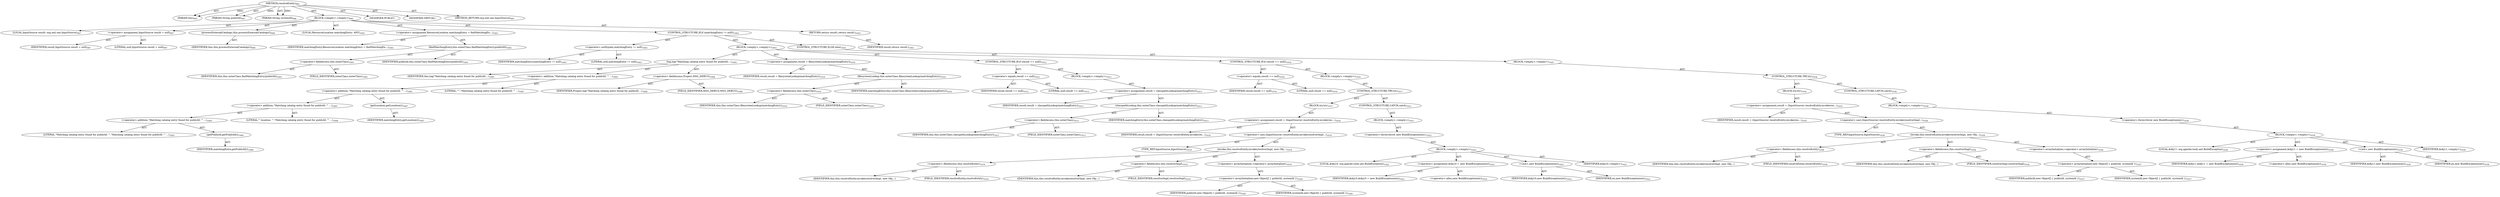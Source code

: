 digraph "resolveEntity" {  
"111669149726" [label = <(METHOD,resolveEntity)<SUB>995</SUB>> ]
"115964117018" [label = <(PARAM,this)<SUB>995</SUB>> ]
"115964117055" [label = <(PARAM,String publicId)<SUB>995</SUB>> ]
"115964117056" [label = <(PARAM,String systemId)<SUB>996</SUB>> ]
"25769803894" [label = <(BLOCK,&lt;empty&gt;,&lt;empty&gt;)<SUB>996</SUB>> ]
"94489280575" [label = <(LOCAL,InputSource result: org.xml.sax.InputSource)<SUB>997</SUB>> ]
"30064771606" [label = <(&lt;operator&gt;.assignment,InputSource result = null)<SUB>997</SUB>> ]
"68719477214" [label = <(IDENTIFIER,result,InputSource result = null)<SUB>997</SUB>> ]
"90194313324" [label = <(LITERAL,null,InputSource result = null)<SUB>997</SUB>> ]
"30064771607" [label = <(processExternalCatalogs,this.processExternalCatalogs())<SUB>999</SUB>> ]
"68719476835" [label = <(IDENTIFIER,this,this.processExternalCatalogs())<SUB>999</SUB>> ]
"94489280576" [label = <(LOCAL,ResourceLocation matchingEntry: ANY)<SUB>1001</SUB>> ]
"30064771608" [label = <(&lt;operator&gt;.assignment,ResourceLocation matchingEntry = findMatchingEn...)<SUB>1001</SUB>> ]
"68719477215" [label = <(IDENTIFIER,matchingEntry,ResourceLocation matchingEntry = findMatchingEn...)<SUB>1001</SUB>> ]
"30064771609" [label = <(findMatchingEntry,this.outerClass.findMatchingEntry(publicId))<SUB>1001</SUB>> ]
"30064771610" [label = <(&lt;operator&gt;.fieldAccess,this.outerClass)<SUB>1001</SUB>> ]
"68719476836" [label = <(IDENTIFIER,this,this.outerClass.findMatchingEntry(publicId))<SUB>1001</SUB>> ]
"55834574928" [label = <(FIELD_IDENTIFIER,outerClass,outerClass)<SUB>1001</SUB>> ]
"68719477216" [label = <(IDENTIFIER,publicId,this.outerClass.findMatchingEntry(publicId))<SUB>1001</SUB>> ]
"47244640333" [label = <(CONTROL_STRUCTURE,IF,if (matchingEntry != null))<SUB>1003</SUB>> ]
"30064771611" [label = <(&lt;operator&gt;.notEquals,matchingEntry != null)<SUB>1003</SUB>> ]
"68719477217" [label = <(IDENTIFIER,matchingEntry,matchingEntry != null)<SUB>1003</SUB>> ]
"90194313325" [label = <(LITERAL,null,matchingEntry != null)<SUB>1003</SUB>> ]
"25769803895" [label = <(BLOCK,&lt;empty&gt;,&lt;empty&gt;)<SUB>1003</SUB>> ]
"30064771612" [label = <(log,log(&quot;Matching catalog entry found for publicId:...)<SUB>1005</SUB>> ]
"68719476837" [label = <(IDENTIFIER,this,log(&quot;Matching catalog entry found for publicId:...)<SUB>1005</SUB>> ]
"30064771613" [label = <(&lt;operator&gt;.addition,&quot;Matching catalog entry found for publicId: '&quot; ...)<SUB>1005</SUB>> ]
"30064771614" [label = <(&lt;operator&gt;.addition,&quot;Matching catalog entry found for publicId: '&quot; ...)<SUB>1005</SUB>> ]
"30064771615" [label = <(&lt;operator&gt;.addition,&quot;Matching catalog entry found for publicId: '&quot; ...)<SUB>1005</SUB>> ]
"30064771616" [label = <(&lt;operator&gt;.addition,&quot;Matching catalog entry found for publicId: '&quot; ...)<SUB>1005</SUB>> ]
"90194313326" [label = <(LITERAL,&quot;Matching catalog entry found for publicId: '&quot;,&quot;Matching catalog entry found for publicId: '&quot; ...)<SUB>1005</SUB>> ]
"30064771617" [label = <(getPublicId,getPublicId())<SUB>1006</SUB>> ]
"68719477218" [label = <(IDENTIFIER,matchingEntry,getPublicId())<SUB>1006</SUB>> ]
"90194313327" [label = <(LITERAL,&quot;' location: '&quot;,&quot;Matching catalog entry found for publicId: '&quot; ...)<SUB>1006</SUB>> ]
"30064771618" [label = <(getLocation,getLocation())<SUB>1007</SUB>> ]
"68719477219" [label = <(IDENTIFIER,matchingEntry,getLocation())<SUB>1007</SUB>> ]
"90194313328" [label = <(LITERAL,&quot;'&quot;,&quot;Matching catalog entry found for publicId: '&quot; ...)<SUB>1007</SUB>> ]
"30064771619" [label = <(&lt;operator&gt;.fieldAccess,Project.MSG_DEBUG)<SUB>1008</SUB>> ]
"68719477220" [label = <(IDENTIFIER,Project,log(&quot;Matching catalog entry found for publicId:...)<SUB>1008</SUB>> ]
"55834574929" [label = <(FIELD_IDENTIFIER,MSG_DEBUG,MSG_DEBUG)<SUB>1008</SUB>> ]
"30064771620" [label = <(&lt;operator&gt;.assignment,result = filesystemLookup(matchingEntry))<SUB>1010</SUB>> ]
"68719477221" [label = <(IDENTIFIER,result,result = filesystemLookup(matchingEntry))<SUB>1010</SUB>> ]
"30064771621" [label = <(filesystemLookup,this.outerClass.filesystemLookup(matchingEntry))<SUB>1010</SUB>> ]
"30064771622" [label = <(&lt;operator&gt;.fieldAccess,this.outerClass)<SUB>1010</SUB>> ]
"68719476838" [label = <(IDENTIFIER,this,this.outerClass.filesystemLookup(matchingEntry))<SUB>1010</SUB>> ]
"55834574930" [label = <(FIELD_IDENTIFIER,outerClass,outerClass)<SUB>1010</SUB>> ]
"68719477222" [label = <(IDENTIFIER,matchingEntry,this.outerClass.filesystemLookup(matchingEntry))<SUB>1010</SUB>> ]
"47244640334" [label = <(CONTROL_STRUCTURE,IF,if (result == null))<SUB>1012</SUB>> ]
"30064771623" [label = <(&lt;operator&gt;.equals,result == null)<SUB>1012</SUB>> ]
"68719477223" [label = <(IDENTIFIER,result,result == null)<SUB>1012</SUB>> ]
"90194313329" [label = <(LITERAL,null,result == null)<SUB>1012</SUB>> ]
"25769803896" [label = <(BLOCK,&lt;empty&gt;,&lt;empty&gt;)<SUB>1012</SUB>> ]
"30064771624" [label = <(&lt;operator&gt;.assignment,result = classpathLookup(matchingEntry))<SUB>1013</SUB>> ]
"68719477224" [label = <(IDENTIFIER,result,result = classpathLookup(matchingEntry))<SUB>1013</SUB>> ]
"30064771625" [label = <(classpathLookup,this.outerClass.classpathLookup(matchingEntry))<SUB>1013</SUB>> ]
"30064771626" [label = <(&lt;operator&gt;.fieldAccess,this.outerClass)<SUB>1013</SUB>> ]
"68719476839" [label = <(IDENTIFIER,this,this.outerClass.classpathLookup(matchingEntry))<SUB>1013</SUB>> ]
"55834574931" [label = <(FIELD_IDENTIFIER,outerClass,outerClass)<SUB>1013</SUB>> ]
"68719477225" [label = <(IDENTIFIER,matchingEntry,this.outerClass.classpathLookup(matchingEntry))<SUB>1013</SUB>> ]
"47244640335" [label = <(CONTROL_STRUCTURE,IF,if (result == null))<SUB>1016</SUB>> ]
"30064771627" [label = <(&lt;operator&gt;.equals,result == null)<SUB>1016</SUB>> ]
"68719477226" [label = <(IDENTIFIER,result,result == null)<SUB>1016</SUB>> ]
"90194313330" [label = <(LITERAL,null,result == null)<SUB>1016</SUB>> ]
"25769803897" [label = <(BLOCK,&lt;empty&gt;,&lt;empty&gt;)<SUB>1016</SUB>> ]
"47244640336" [label = <(CONTROL_STRUCTURE,TRY,try)<SUB>1017</SUB>> ]
"25769803898" [label = <(BLOCK,try,try)<SUB>1017</SUB>> ]
"30064771628" [label = <(&lt;operator&gt;.assignment,result = (InputSource) resolveEntity.invoke(res...)<SUB>1018</SUB>> ]
"68719477227" [label = <(IDENTIFIER,result,result = (InputSource) resolveEntity.invoke(res...)<SUB>1018</SUB>> ]
"30064771629" [label = <(&lt;operator&gt;.cast,(InputSource) resolveEntity.invoke(resolverImpl...)<SUB>1019</SUB>> ]
"180388626443" [label = <(TYPE_REF,InputSource,InputSource)<SUB>1019</SUB>> ]
"30064771630" [label = <(invoke,this.resolveEntity.invoke(resolverImpl, new Obj...)<SUB>1019</SUB>> ]
"30064771631" [label = <(&lt;operator&gt;.fieldAccess,this.resolveEntity)<SUB>1019</SUB>> ]
"68719477228" [label = <(IDENTIFIER,this,this.resolveEntity.invoke(resolverImpl, new Obj...)> ]
"55834574932" [label = <(FIELD_IDENTIFIER,resolveEntity,resolveEntity)<SUB>1019</SUB>> ]
"30064771632" [label = <(&lt;operator&gt;.fieldAccess,this.resolverImpl)<SUB>1019</SUB>> ]
"68719477229" [label = <(IDENTIFIER,this,this.resolveEntity.invoke(resolverImpl, new Obj...)> ]
"55834574933" [label = <(FIELD_IDENTIFIER,resolverImpl,resolverImpl)<SUB>1019</SUB>> ]
"30064771633" [label = <(&lt;operator&gt;.arrayInitializer,&lt;operator&gt;.arrayInitializer)<SUB>1019</SUB>> ]
"30064771634" [label = <(&lt;operator&gt;.arrayInitializer,new Object[] { publicId, systemId })<SUB>1020</SUB>> ]
"68719477230" [label = <(IDENTIFIER,publicId,new Object[] { publicId, systemId })<SUB>1020</SUB>> ]
"68719477231" [label = <(IDENTIFIER,systemId,new Object[] { publicId, systemId })<SUB>1020</SUB>> ]
"47244640337" [label = <(CONTROL_STRUCTURE,CATCH,catch)<SUB>1021</SUB>> ]
"25769803899" [label = <(BLOCK,&lt;empty&gt;,&lt;empty&gt;)<SUB>1021</SUB>> ]
"30064771635" [label = <(&lt;operator&gt;.throw,throw new BuildException(ex);)<SUB>1022</SUB>> ]
"25769803900" [label = <(BLOCK,&lt;empty&gt;,&lt;empty&gt;)<SUB>1022</SUB>> ]
"94489280577" [label = <(LOCAL,$obj10: org.apache.tools.ant.BuildException)<SUB>1022</SUB>> ]
"30064771636" [label = <(&lt;operator&gt;.assignment,$obj10 = new BuildException(ex))<SUB>1022</SUB>> ]
"68719477232" [label = <(IDENTIFIER,$obj10,$obj10 = new BuildException(ex))<SUB>1022</SUB>> ]
"30064771637" [label = <(&lt;operator&gt;.alloc,new BuildException(ex))<SUB>1022</SUB>> ]
"30064771638" [label = <(&lt;init&gt;,new BuildException(ex))<SUB>1022</SUB>> ]
"68719477233" [label = <(IDENTIFIER,$obj10,new BuildException(ex))<SUB>1022</SUB>> ]
"68719477234" [label = <(IDENTIFIER,ex,new BuildException(ex))<SUB>1022</SUB>> ]
"68719477235" [label = <(IDENTIFIER,$obj10,&lt;empty&gt;)<SUB>1022</SUB>> ]
"47244640338" [label = <(CONTROL_STRUCTURE,ELSE,else)<SUB>1025</SUB>> ]
"25769803901" [label = <(BLOCK,&lt;empty&gt;,&lt;empty&gt;)<SUB>1025</SUB>> ]
"47244640339" [label = <(CONTROL_STRUCTURE,TRY,try)<SUB>1034</SUB>> ]
"25769803902" [label = <(BLOCK,try,try)<SUB>1034</SUB>> ]
"30064771639" [label = <(&lt;operator&gt;.assignment,result = (InputSource) resolveEntity.invoke(res...)<SUB>1035</SUB>> ]
"68719477236" [label = <(IDENTIFIER,result,result = (InputSource) resolveEntity.invoke(res...)<SUB>1035</SUB>> ]
"30064771640" [label = <(&lt;operator&gt;.cast,(InputSource) resolveEntity.invoke(resolverImpl...)<SUB>1036</SUB>> ]
"180388626444" [label = <(TYPE_REF,InputSource,InputSource)<SUB>1036</SUB>> ]
"30064771641" [label = <(invoke,this.resolveEntity.invoke(resolverImpl, new Obj...)<SUB>1036</SUB>> ]
"30064771642" [label = <(&lt;operator&gt;.fieldAccess,this.resolveEntity)<SUB>1036</SUB>> ]
"68719477237" [label = <(IDENTIFIER,this,this.resolveEntity.invoke(resolverImpl, new Obj...)> ]
"55834574934" [label = <(FIELD_IDENTIFIER,resolveEntity,resolveEntity)<SUB>1036</SUB>> ]
"30064771643" [label = <(&lt;operator&gt;.fieldAccess,this.resolverImpl)<SUB>1036</SUB>> ]
"68719477238" [label = <(IDENTIFIER,this,this.resolveEntity.invoke(resolverImpl, new Obj...)> ]
"55834574935" [label = <(FIELD_IDENTIFIER,resolverImpl,resolverImpl)<SUB>1036</SUB>> ]
"30064771644" [label = <(&lt;operator&gt;.arrayInitializer,&lt;operator&gt;.arrayInitializer)<SUB>1036</SUB>> ]
"30064771645" [label = <(&lt;operator&gt;.arrayInitializer,new Object[] { publicId, systemId })<SUB>1037</SUB>> ]
"68719477239" [label = <(IDENTIFIER,publicId,new Object[] { publicId, systemId })<SUB>1037</SUB>> ]
"68719477240" [label = <(IDENTIFIER,systemId,new Object[] { publicId, systemId })<SUB>1037</SUB>> ]
"47244640340" [label = <(CONTROL_STRUCTURE,CATCH,catch)<SUB>1038</SUB>> ]
"25769803903" [label = <(BLOCK,&lt;empty&gt;,&lt;empty&gt;)<SUB>1038</SUB>> ]
"30064771646" [label = <(&lt;operator&gt;.throw,throw new BuildException(ex);)<SUB>1039</SUB>> ]
"25769803904" [label = <(BLOCK,&lt;empty&gt;,&lt;empty&gt;)<SUB>1039</SUB>> ]
"94489280578" [label = <(LOCAL,$obj11: org.apache.tools.ant.BuildException)<SUB>1039</SUB>> ]
"30064771647" [label = <(&lt;operator&gt;.assignment,$obj11 = new BuildException(ex))<SUB>1039</SUB>> ]
"68719477241" [label = <(IDENTIFIER,$obj11,$obj11 = new BuildException(ex))<SUB>1039</SUB>> ]
"30064771648" [label = <(&lt;operator&gt;.alloc,new BuildException(ex))<SUB>1039</SUB>> ]
"30064771649" [label = <(&lt;init&gt;,new BuildException(ex))<SUB>1039</SUB>> ]
"68719477242" [label = <(IDENTIFIER,$obj11,new BuildException(ex))<SUB>1039</SUB>> ]
"68719477243" [label = <(IDENTIFIER,ex,new BuildException(ex))<SUB>1039</SUB>> ]
"68719477244" [label = <(IDENTIFIER,$obj11,&lt;empty&gt;)<SUB>1039</SUB>> ]
"146028888084" [label = <(RETURN,return result;,return result;)<SUB>1043</SUB>> ]
"68719477245" [label = <(IDENTIFIER,result,return result;)<SUB>1043</SUB>> ]
"133143986257" [label = <(MODIFIER,PUBLIC)> ]
"133143986258" [label = <(MODIFIER,VIRTUAL)> ]
"128849018910" [label = <(METHOD_RETURN,org.xml.sax.InputSource)<SUB>995</SUB>> ]
  "111669149726" -> "115964117018"  [ label = "AST: "] 
  "111669149726" -> "115964117055"  [ label = "AST: "] 
  "111669149726" -> "115964117056"  [ label = "AST: "] 
  "111669149726" -> "25769803894"  [ label = "AST: "] 
  "111669149726" -> "133143986257"  [ label = "AST: "] 
  "111669149726" -> "133143986258"  [ label = "AST: "] 
  "111669149726" -> "128849018910"  [ label = "AST: "] 
  "25769803894" -> "94489280575"  [ label = "AST: "] 
  "25769803894" -> "30064771606"  [ label = "AST: "] 
  "25769803894" -> "30064771607"  [ label = "AST: "] 
  "25769803894" -> "94489280576"  [ label = "AST: "] 
  "25769803894" -> "30064771608"  [ label = "AST: "] 
  "25769803894" -> "47244640333"  [ label = "AST: "] 
  "25769803894" -> "146028888084"  [ label = "AST: "] 
  "30064771606" -> "68719477214"  [ label = "AST: "] 
  "30064771606" -> "90194313324"  [ label = "AST: "] 
  "30064771607" -> "68719476835"  [ label = "AST: "] 
  "30064771608" -> "68719477215"  [ label = "AST: "] 
  "30064771608" -> "30064771609"  [ label = "AST: "] 
  "30064771609" -> "30064771610"  [ label = "AST: "] 
  "30064771609" -> "68719477216"  [ label = "AST: "] 
  "30064771610" -> "68719476836"  [ label = "AST: "] 
  "30064771610" -> "55834574928"  [ label = "AST: "] 
  "47244640333" -> "30064771611"  [ label = "AST: "] 
  "47244640333" -> "25769803895"  [ label = "AST: "] 
  "47244640333" -> "47244640338"  [ label = "AST: "] 
  "30064771611" -> "68719477217"  [ label = "AST: "] 
  "30064771611" -> "90194313325"  [ label = "AST: "] 
  "25769803895" -> "30064771612"  [ label = "AST: "] 
  "25769803895" -> "30064771620"  [ label = "AST: "] 
  "25769803895" -> "47244640334"  [ label = "AST: "] 
  "25769803895" -> "47244640335"  [ label = "AST: "] 
  "30064771612" -> "68719476837"  [ label = "AST: "] 
  "30064771612" -> "30064771613"  [ label = "AST: "] 
  "30064771612" -> "30064771619"  [ label = "AST: "] 
  "30064771613" -> "30064771614"  [ label = "AST: "] 
  "30064771613" -> "90194313328"  [ label = "AST: "] 
  "30064771614" -> "30064771615"  [ label = "AST: "] 
  "30064771614" -> "30064771618"  [ label = "AST: "] 
  "30064771615" -> "30064771616"  [ label = "AST: "] 
  "30064771615" -> "90194313327"  [ label = "AST: "] 
  "30064771616" -> "90194313326"  [ label = "AST: "] 
  "30064771616" -> "30064771617"  [ label = "AST: "] 
  "30064771617" -> "68719477218"  [ label = "AST: "] 
  "30064771618" -> "68719477219"  [ label = "AST: "] 
  "30064771619" -> "68719477220"  [ label = "AST: "] 
  "30064771619" -> "55834574929"  [ label = "AST: "] 
  "30064771620" -> "68719477221"  [ label = "AST: "] 
  "30064771620" -> "30064771621"  [ label = "AST: "] 
  "30064771621" -> "30064771622"  [ label = "AST: "] 
  "30064771621" -> "68719477222"  [ label = "AST: "] 
  "30064771622" -> "68719476838"  [ label = "AST: "] 
  "30064771622" -> "55834574930"  [ label = "AST: "] 
  "47244640334" -> "30064771623"  [ label = "AST: "] 
  "47244640334" -> "25769803896"  [ label = "AST: "] 
  "30064771623" -> "68719477223"  [ label = "AST: "] 
  "30064771623" -> "90194313329"  [ label = "AST: "] 
  "25769803896" -> "30064771624"  [ label = "AST: "] 
  "30064771624" -> "68719477224"  [ label = "AST: "] 
  "30064771624" -> "30064771625"  [ label = "AST: "] 
  "30064771625" -> "30064771626"  [ label = "AST: "] 
  "30064771625" -> "68719477225"  [ label = "AST: "] 
  "30064771626" -> "68719476839"  [ label = "AST: "] 
  "30064771626" -> "55834574931"  [ label = "AST: "] 
  "47244640335" -> "30064771627"  [ label = "AST: "] 
  "47244640335" -> "25769803897"  [ label = "AST: "] 
  "30064771627" -> "68719477226"  [ label = "AST: "] 
  "30064771627" -> "90194313330"  [ label = "AST: "] 
  "25769803897" -> "47244640336"  [ label = "AST: "] 
  "47244640336" -> "25769803898"  [ label = "AST: "] 
  "47244640336" -> "47244640337"  [ label = "AST: "] 
  "25769803898" -> "30064771628"  [ label = "AST: "] 
  "30064771628" -> "68719477227"  [ label = "AST: "] 
  "30064771628" -> "30064771629"  [ label = "AST: "] 
  "30064771629" -> "180388626443"  [ label = "AST: "] 
  "30064771629" -> "30064771630"  [ label = "AST: "] 
  "30064771630" -> "30064771631"  [ label = "AST: "] 
  "30064771630" -> "30064771632"  [ label = "AST: "] 
  "30064771630" -> "30064771633"  [ label = "AST: "] 
  "30064771631" -> "68719477228"  [ label = "AST: "] 
  "30064771631" -> "55834574932"  [ label = "AST: "] 
  "30064771632" -> "68719477229"  [ label = "AST: "] 
  "30064771632" -> "55834574933"  [ label = "AST: "] 
  "30064771633" -> "30064771634"  [ label = "AST: "] 
  "30064771634" -> "68719477230"  [ label = "AST: "] 
  "30064771634" -> "68719477231"  [ label = "AST: "] 
  "47244640337" -> "25769803899"  [ label = "AST: "] 
  "25769803899" -> "30064771635"  [ label = "AST: "] 
  "30064771635" -> "25769803900"  [ label = "AST: "] 
  "25769803900" -> "94489280577"  [ label = "AST: "] 
  "25769803900" -> "30064771636"  [ label = "AST: "] 
  "25769803900" -> "30064771638"  [ label = "AST: "] 
  "25769803900" -> "68719477235"  [ label = "AST: "] 
  "30064771636" -> "68719477232"  [ label = "AST: "] 
  "30064771636" -> "30064771637"  [ label = "AST: "] 
  "30064771638" -> "68719477233"  [ label = "AST: "] 
  "30064771638" -> "68719477234"  [ label = "AST: "] 
  "47244640338" -> "25769803901"  [ label = "AST: "] 
  "25769803901" -> "47244640339"  [ label = "AST: "] 
  "47244640339" -> "25769803902"  [ label = "AST: "] 
  "47244640339" -> "47244640340"  [ label = "AST: "] 
  "25769803902" -> "30064771639"  [ label = "AST: "] 
  "30064771639" -> "68719477236"  [ label = "AST: "] 
  "30064771639" -> "30064771640"  [ label = "AST: "] 
  "30064771640" -> "180388626444"  [ label = "AST: "] 
  "30064771640" -> "30064771641"  [ label = "AST: "] 
  "30064771641" -> "30064771642"  [ label = "AST: "] 
  "30064771641" -> "30064771643"  [ label = "AST: "] 
  "30064771641" -> "30064771644"  [ label = "AST: "] 
  "30064771642" -> "68719477237"  [ label = "AST: "] 
  "30064771642" -> "55834574934"  [ label = "AST: "] 
  "30064771643" -> "68719477238"  [ label = "AST: "] 
  "30064771643" -> "55834574935"  [ label = "AST: "] 
  "30064771644" -> "30064771645"  [ label = "AST: "] 
  "30064771645" -> "68719477239"  [ label = "AST: "] 
  "30064771645" -> "68719477240"  [ label = "AST: "] 
  "47244640340" -> "25769803903"  [ label = "AST: "] 
  "25769803903" -> "30064771646"  [ label = "AST: "] 
  "30064771646" -> "25769803904"  [ label = "AST: "] 
  "25769803904" -> "94489280578"  [ label = "AST: "] 
  "25769803904" -> "30064771647"  [ label = "AST: "] 
  "25769803904" -> "30064771649"  [ label = "AST: "] 
  "25769803904" -> "68719477244"  [ label = "AST: "] 
  "30064771647" -> "68719477241"  [ label = "AST: "] 
  "30064771647" -> "30064771648"  [ label = "AST: "] 
  "30064771649" -> "68719477242"  [ label = "AST: "] 
  "30064771649" -> "68719477243"  [ label = "AST: "] 
  "146028888084" -> "68719477245"  [ label = "AST: "] 
  "111669149726" -> "115964117018"  [ label = "DDG: "] 
  "111669149726" -> "115964117055"  [ label = "DDG: "] 
  "111669149726" -> "115964117056"  [ label = "DDG: "] 
}
